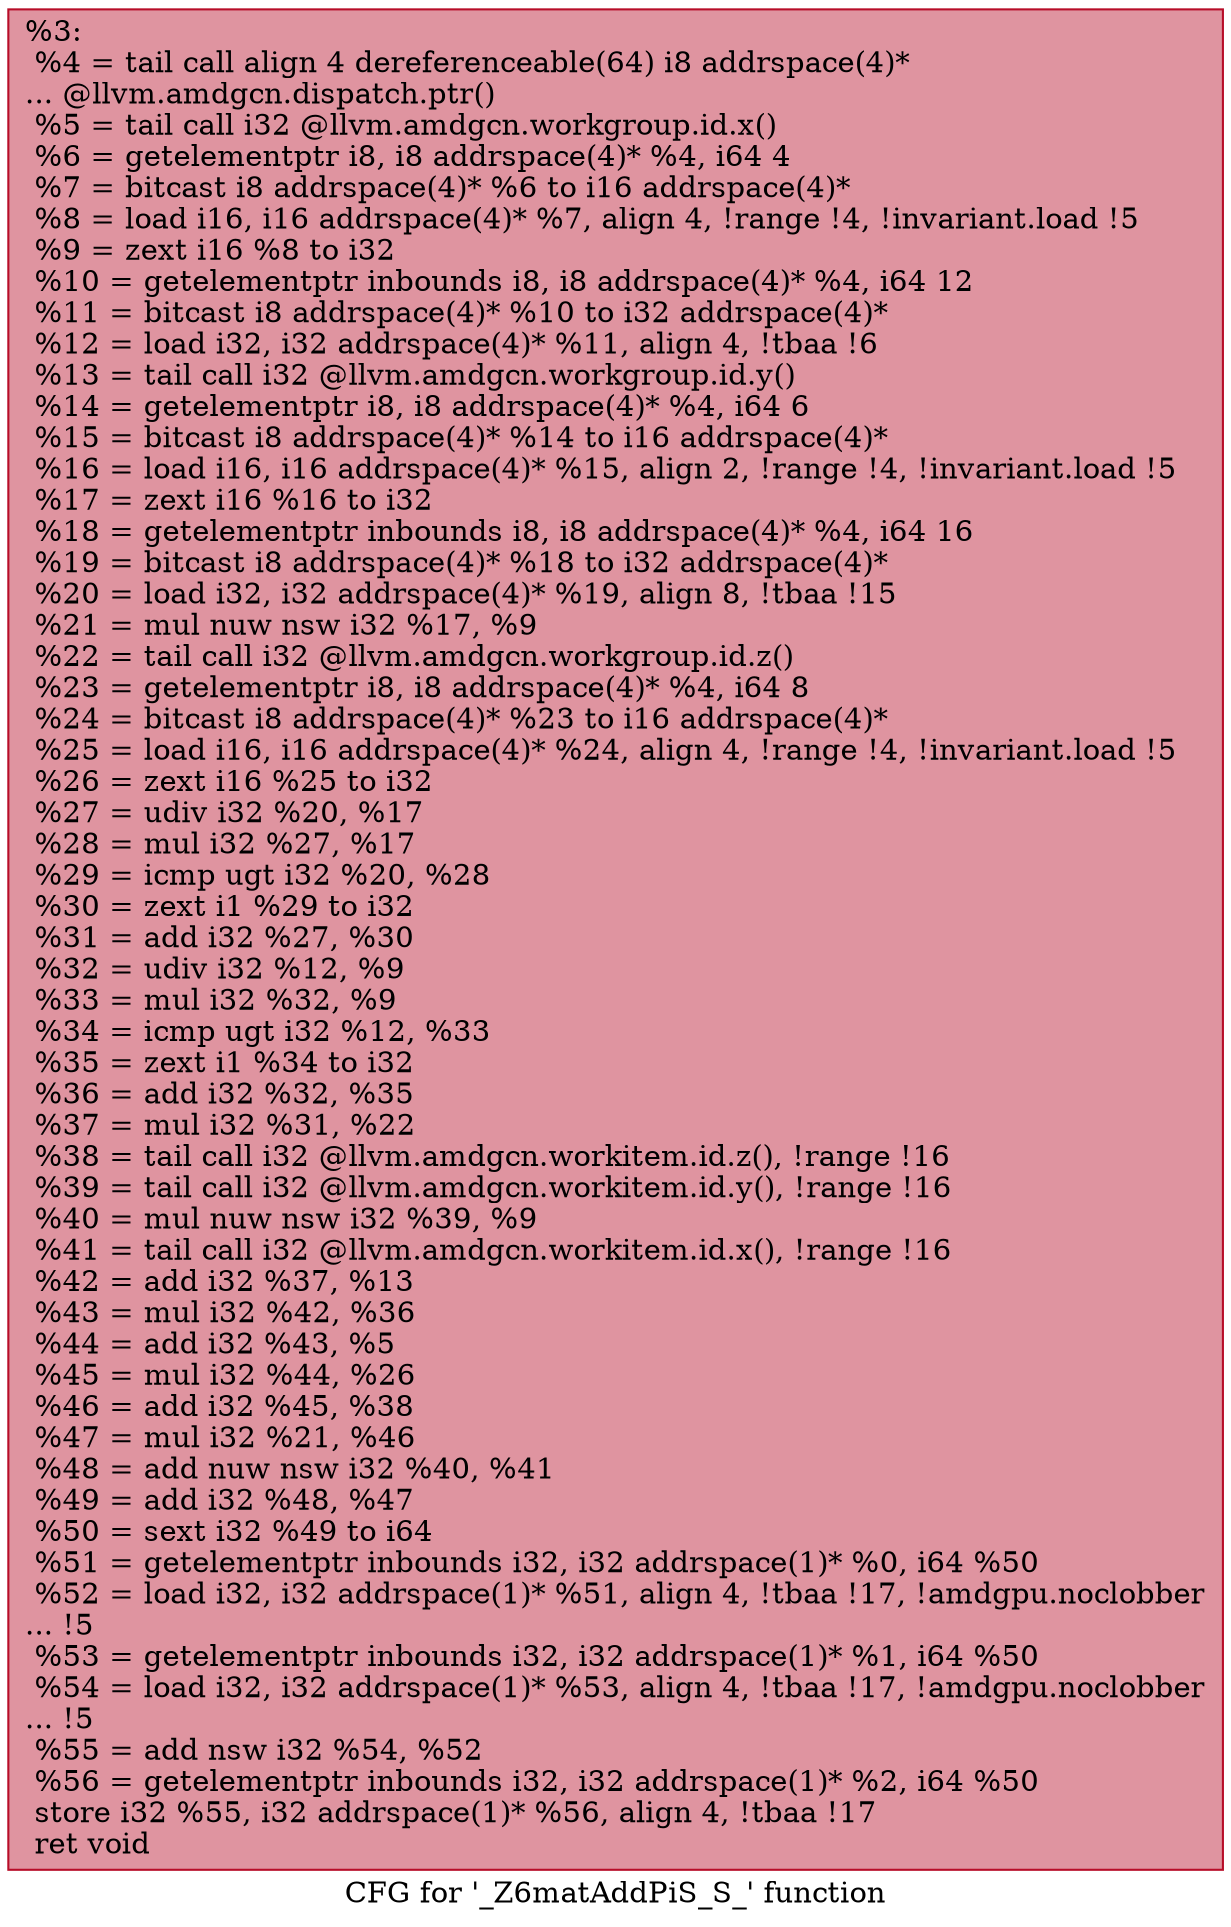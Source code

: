 digraph "CFG for '_Z6matAddPiS_S_' function" {
	label="CFG for '_Z6matAddPiS_S_' function";

	Node0x4973980 [shape=record,color="#b70d28ff", style=filled, fillcolor="#b70d2870",label="{%3:\l  %4 = tail call align 4 dereferenceable(64) i8 addrspace(4)*\l... @llvm.amdgcn.dispatch.ptr()\l  %5 = tail call i32 @llvm.amdgcn.workgroup.id.x()\l  %6 = getelementptr i8, i8 addrspace(4)* %4, i64 4\l  %7 = bitcast i8 addrspace(4)* %6 to i16 addrspace(4)*\l  %8 = load i16, i16 addrspace(4)* %7, align 4, !range !4, !invariant.load !5\l  %9 = zext i16 %8 to i32\l  %10 = getelementptr inbounds i8, i8 addrspace(4)* %4, i64 12\l  %11 = bitcast i8 addrspace(4)* %10 to i32 addrspace(4)*\l  %12 = load i32, i32 addrspace(4)* %11, align 4, !tbaa !6\l  %13 = tail call i32 @llvm.amdgcn.workgroup.id.y()\l  %14 = getelementptr i8, i8 addrspace(4)* %4, i64 6\l  %15 = bitcast i8 addrspace(4)* %14 to i16 addrspace(4)*\l  %16 = load i16, i16 addrspace(4)* %15, align 2, !range !4, !invariant.load !5\l  %17 = zext i16 %16 to i32\l  %18 = getelementptr inbounds i8, i8 addrspace(4)* %4, i64 16\l  %19 = bitcast i8 addrspace(4)* %18 to i32 addrspace(4)*\l  %20 = load i32, i32 addrspace(4)* %19, align 8, !tbaa !15\l  %21 = mul nuw nsw i32 %17, %9\l  %22 = tail call i32 @llvm.amdgcn.workgroup.id.z()\l  %23 = getelementptr i8, i8 addrspace(4)* %4, i64 8\l  %24 = bitcast i8 addrspace(4)* %23 to i16 addrspace(4)*\l  %25 = load i16, i16 addrspace(4)* %24, align 4, !range !4, !invariant.load !5\l  %26 = zext i16 %25 to i32\l  %27 = udiv i32 %20, %17\l  %28 = mul i32 %27, %17\l  %29 = icmp ugt i32 %20, %28\l  %30 = zext i1 %29 to i32\l  %31 = add i32 %27, %30\l  %32 = udiv i32 %12, %9\l  %33 = mul i32 %32, %9\l  %34 = icmp ugt i32 %12, %33\l  %35 = zext i1 %34 to i32\l  %36 = add i32 %32, %35\l  %37 = mul i32 %31, %22\l  %38 = tail call i32 @llvm.amdgcn.workitem.id.z(), !range !16\l  %39 = tail call i32 @llvm.amdgcn.workitem.id.y(), !range !16\l  %40 = mul nuw nsw i32 %39, %9\l  %41 = tail call i32 @llvm.amdgcn.workitem.id.x(), !range !16\l  %42 = add i32 %37, %13\l  %43 = mul i32 %42, %36\l  %44 = add i32 %43, %5\l  %45 = mul i32 %44, %26\l  %46 = add i32 %45, %38\l  %47 = mul i32 %21, %46\l  %48 = add nuw nsw i32 %40, %41\l  %49 = add i32 %48, %47\l  %50 = sext i32 %49 to i64\l  %51 = getelementptr inbounds i32, i32 addrspace(1)* %0, i64 %50\l  %52 = load i32, i32 addrspace(1)* %51, align 4, !tbaa !17, !amdgpu.noclobber\l... !5\l  %53 = getelementptr inbounds i32, i32 addrspace(1)* %1, i64 %50\l  %54 = load i32, i32 addrspace(1)* %53, align 4, !tbaa !17, !amdgpu.noclobber\l... !5\l  %55 = add nsw i32 %54, %52\l  %56 = getelementptr inbounds i32, i32 addrspace(1)* %2, i64 %50\l  store i32 %55, i32 addrspace(1)* %56, align 4, !tbaa !17\l  ret void\l}"];
}
